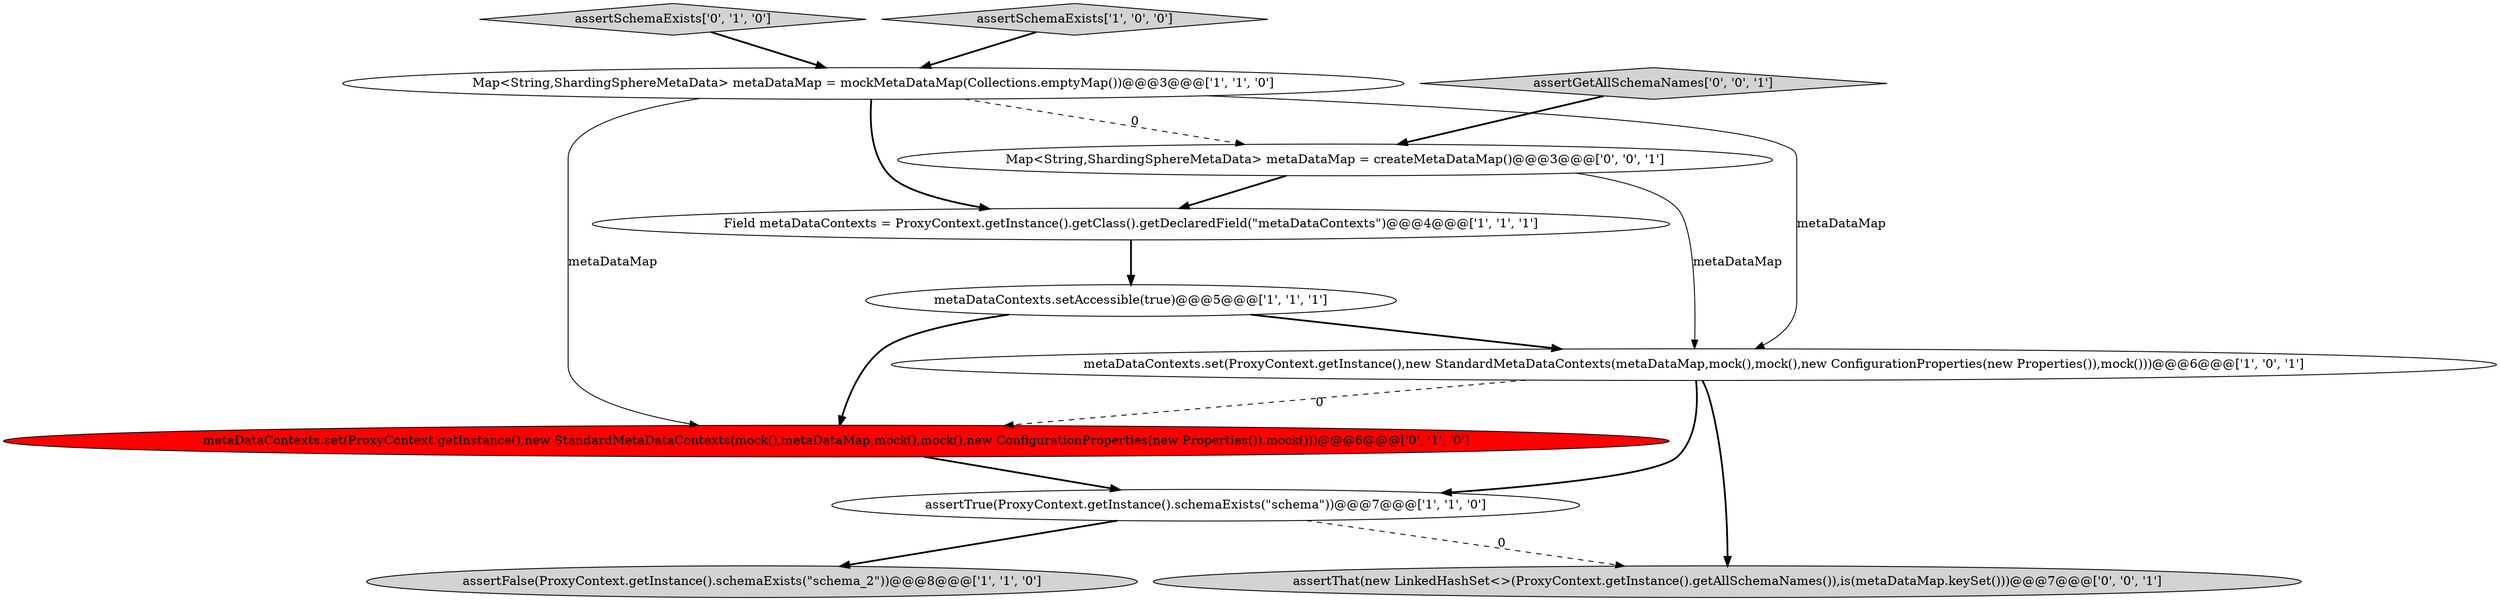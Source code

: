 digraph {
0 [style = filled, label = "metaDataContexts.set(ProxyContext.getInstance(),new StandardMetaDataContexts(metaDataMap,mock(),mock(),new ConfigurationProperties(new Properties()),mock()))@@@6@@@['1', '0', '1']", fillcolor = white, shape = ellipse image = "AAA0AAABBB1BBB"];
5 [style = filled, label = "assertFalse(ProxyContext.getInstance().schemaExists(\"schema_2\"))@@@8@@@['1', '1', '0']", fillcolor = lightgray, shape = ellipse image = "AAA0AAABBB1BBB"];
10 [style = filled, label = "Map<String,ShardingSphereMetaData> metaDataMap = createMetaDataMap()@@@3@@@['0', '0', '1']", fillcolor = white, shape = ellipse image = "AAA0AAABBB3BBB"];
7 [style = filled, label = "assertSchemaExists['0', '1', '0']", fillcolor = lightgray, shape = diamond image = "AAA0AAABBB2BBB"];
8 [style = filled, label = "metaDataContexts.set(ProxyContext.getInstance(),new StandardMetaDataContexts(mock(),metaDataMap,mock(),mock(),new ConfigurationProperties(new Properties()),mock()))@@@6@@@['0', '1', '0']", fillcolor = red, shape = ellipse image = "AAA1AAABBB2BBB"];
9 [style = filled, label = "assertGetAllSchemaNames['0', '0', '1']", fillcolor = lightgray, shape = diamond image = "AAA0AAABBB3BBB"];
6 [style = filled, label = "Field metaDataContexts = ProxyContext.getInstance().getClass().getDeclaredField(\"metaDataContexts\")@@@4@@@['1', '1', '1']", fillcolor = white, shape = ellipse image = "AAA0AAABBB1BBB"];
4 [style = filled, label = "assertTrue(ProxyContext.getInstance().schemaExists(\"schema\"))@@@7@@@['1', '1', '0']", fillcolor = white, shape = ellipse image = "AAA0AAABBB1BBB"];
1 [style = filled, label = "Map<String,ShardingSphereMetaData> metaDataMap = mockMetaDataMap(Collections.emptyMap())@@@3@@@['1', '1', '0']", fillcolor = white, shape = ellipse image = "AAA0AAABBB1BBB"];
3 [style = filled, label = "assertSchemaExists['1', '0', '0']", fillcolor = lightgray, shape = diamond image = "AAA0AAABBB1BBB"];
11 [style = filled, label = "assertThat(new LinkedHashSet<>(ProxyContext.getInstance().getAllSchemaNames()),is(metaDataMap.keySet()))@@@7@@@['0', '0', '1']", fillcolor = lightgray, shape = ellipse image = "AAA0AAABBB3BBB"];
2 [style = filled, label = "metaDataContexts.setAccessible(true)@@@5@@@['1', '1', '1']", fillcolor = white, shape = ellipse image = "AAA0AAABBB1BBB"];
10->0 [style = solid, label="metaDataMap"];
0->8 [style = dashed, label="0"];
0->11 [style = bold, label=""];
2->0 [style = bold, label=""];
1->6 [style = bold, label=""];
7->1 [style = bold, label=""];
8->4 [style = bold, label=""];
1->10 [style = dashed, label="0"];
9->10 [style = bold, label=""];
4->11 [style = dashed, label="0"];
3->1 [style = bold, label=""];
1->0 [style = solid, label="metaDataMap"];
0->4 [style = bold, label=""];
1->8 [style = solid, label="metaDataMap"];
4->5 [style = bold, label=""];
10->6 [style = bold, label=""];
2->8 [style = bold, label=""];
6->2 [style = bold, label=""];
}
